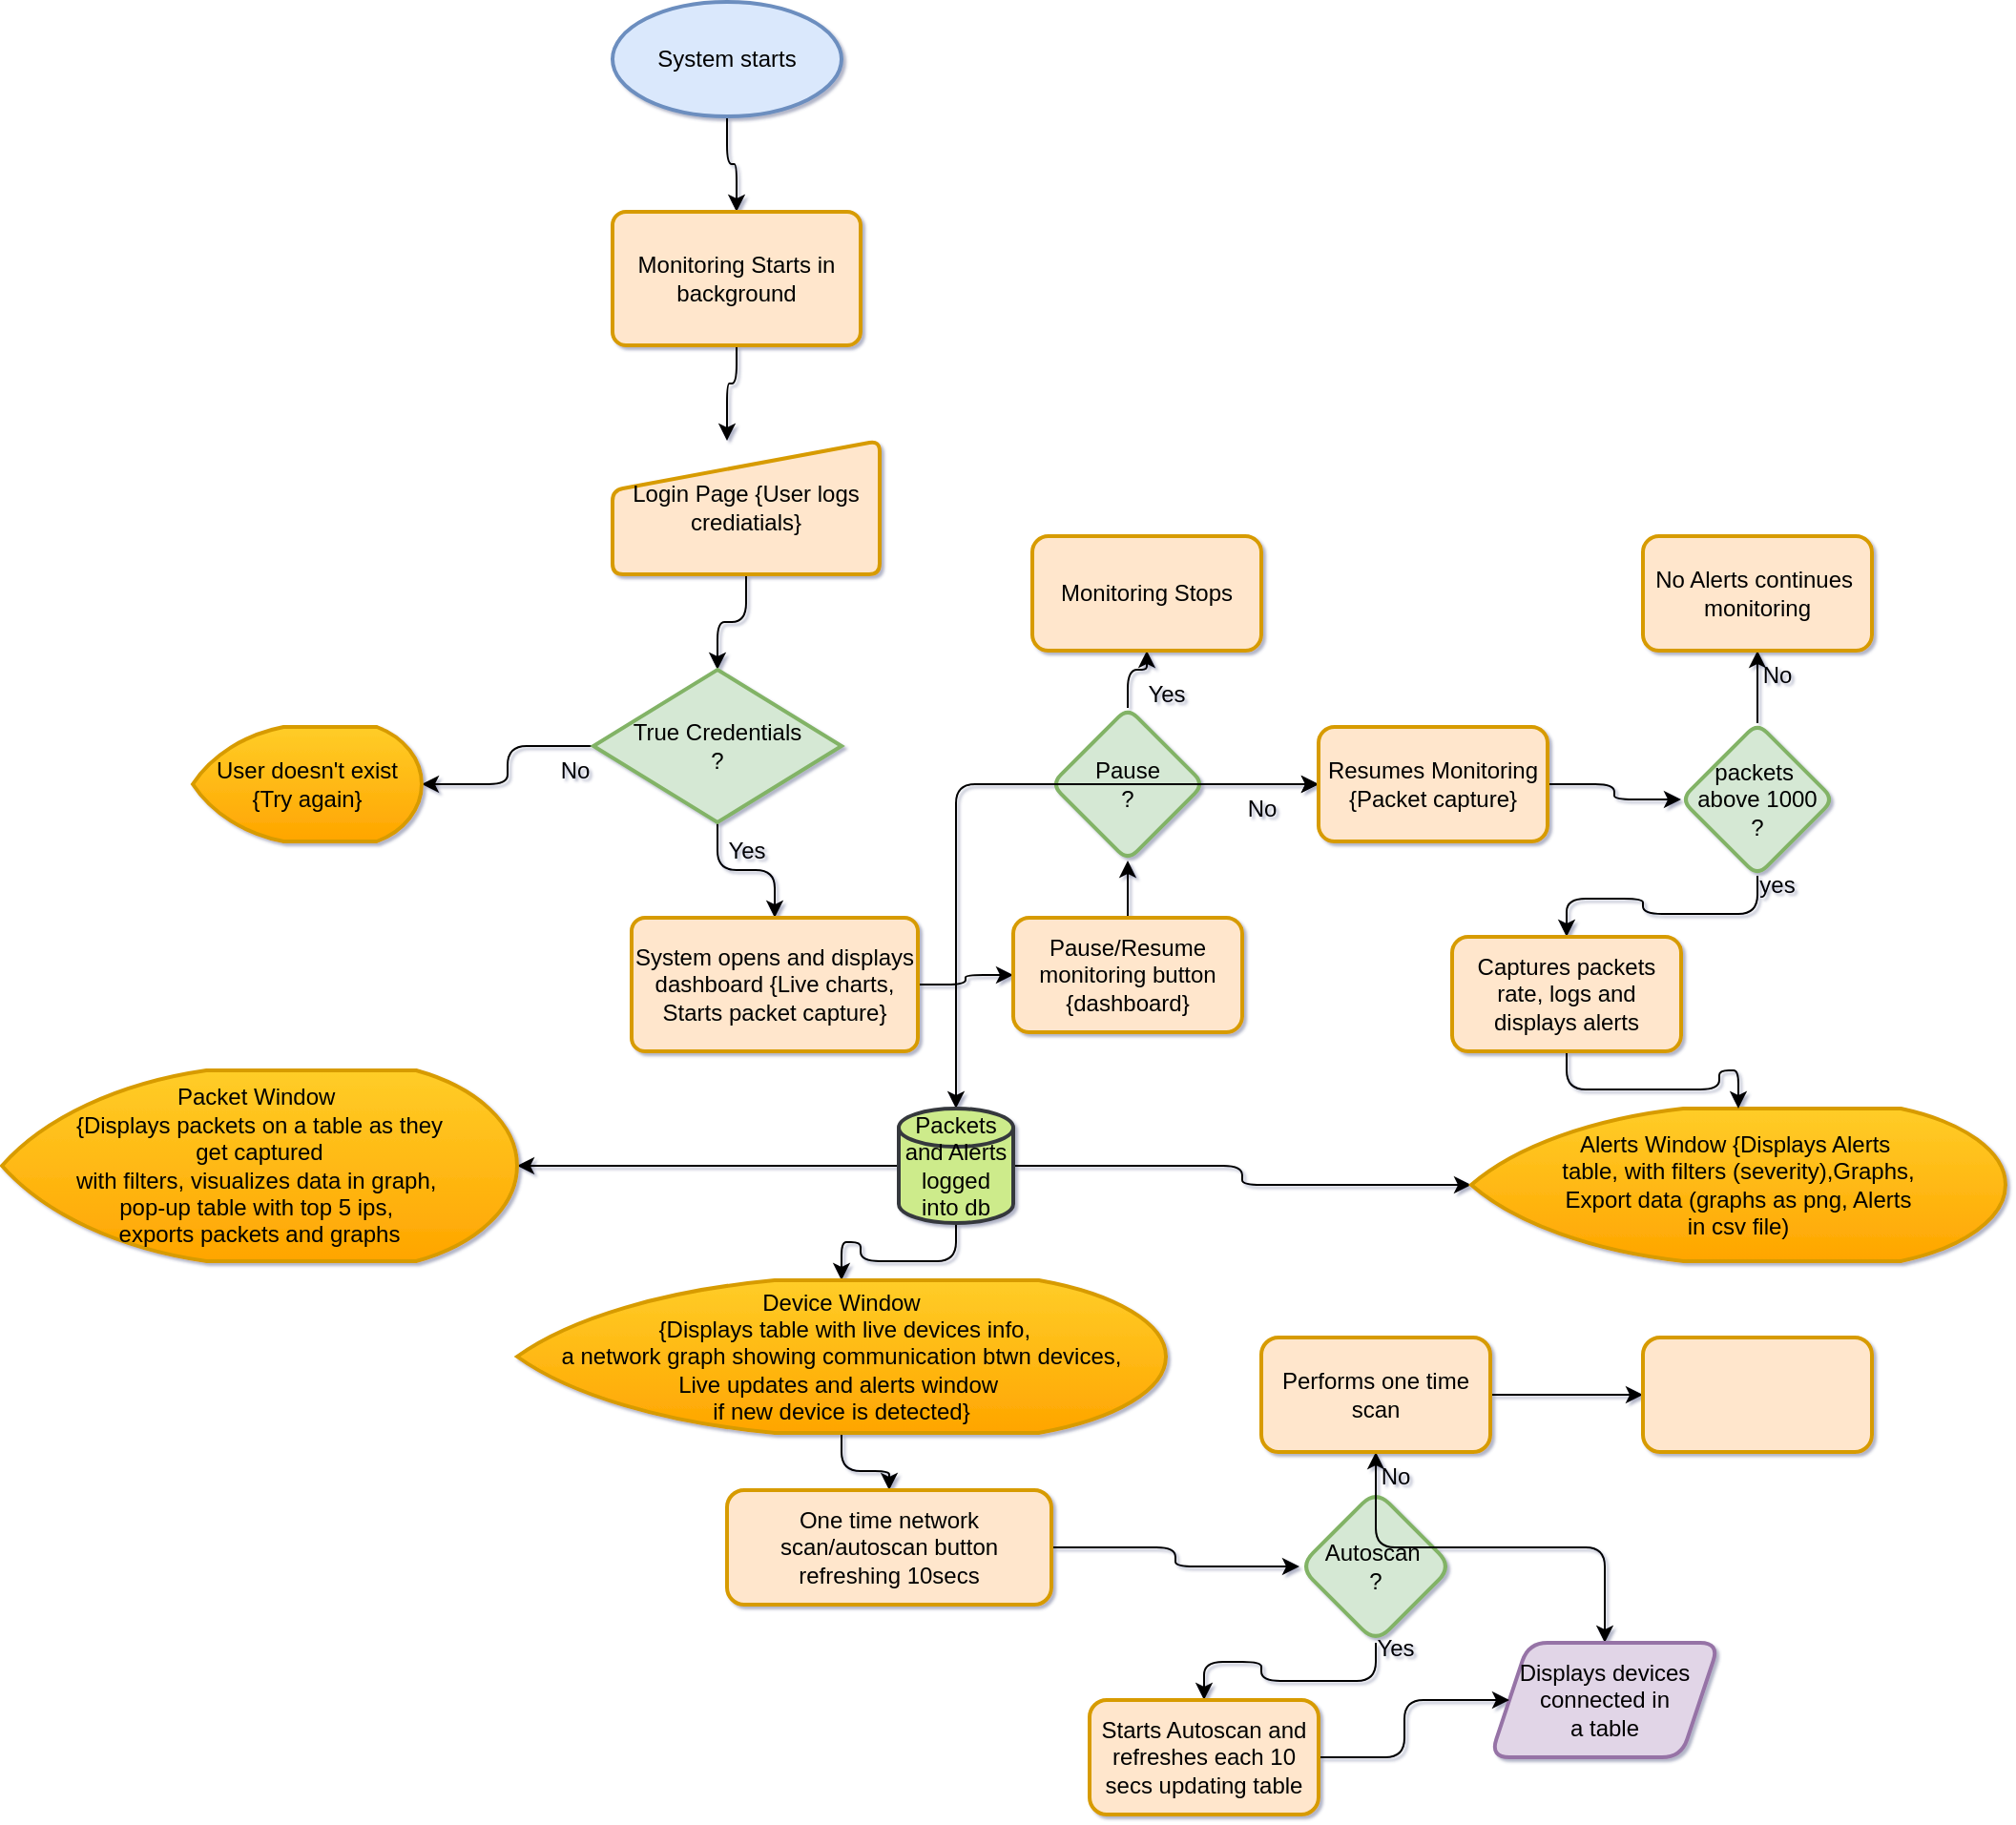 <mxfile version="26.1.3">
  <diagram name="Page-1" id="mZfDu2OdAP6P9Ze1jKG5">
    <mxGraphModel dx="1434" dy="820" grid="1" gridSize="10" guides="1" tooltips="1" connect="1" arrows="1" fold="1" page="1" pageScale="1" pageWidth="1169" pageHeight="827" background="#ffffff" math="0" shadow="1" adaptiveColors="auto">
      <root>
        <mxCell id="0" />
        <mxCell id="1" parent="0" />
        <mxCell id="j93ZyQIM0atcmIjquwag-22" value="" style="edgeStyle=orthogonalEdgeStyle;rounded=1;orthogonalLoop=1;jettySize=auto;html=1;" parent="1" source="j93ZyQIM0atcmIjquwag-2" target="j93ZyQIM0atcmIjquwag-6" edge="1">
          <mxGeometry relative="1" as="geometry" />
        </mxCell>
        <mxCell id="j93ZyQIM0atcmIjquwag-2" value="System starts" style="strokeWidth=2;html=1;shape=mxgraph.flowchart.start_1;whiteSpace=wrap;fillColor=#dae8fc;strokeColor=#6c8ebf;rounded=1;" parent="1" vertex="1">
          <mxGeometry x="370" y="20" width="120" height="60" as="geometry" />
        </mxCell>
        <mxCell id="j93ZyQIM0atcmIjquwag-23" value="" style="edgeStyle=orthogonalEdgeStyle;rounded=1;orthogonalLoop=1;jettySize=auto;html=1;" parent="1" source="j93ZyQIM0atcmIjquwag-6" target="j93ZyQIM0atcmIjquwag-9" edge="1">
          <mxGeometry relative="1" as="geometry">
            <Array as="points">
              <mxPoint x="435" y="220" />
              <mxPoint x="430" y="220" />
            </Array>
          </mxGeometry>
        </mxCell>
        <mxCell id="j93ZyQIM0atcmIjquwag-6" value="Monitoring Starts in background" style="rounded=1;whiteSpace=wrap;html=1;absoluteArcSize=1;arcSize=14;strokeWidth=2;fillColor=#ffe6cc;strokeColor=#d79b00;" parent="1" vertex="1">
          <mxGeometry x="370" y="130" width="130" height="70" as="geometry" />
        </mxCell>
        <mxCell id="j93ZyQIM0atcmIjquwag-24" value="" style="edgeStyle=orthogonalEdgeStyle;rounded=1;orthogonalLoop=1;jettySize=auto;html=1;" parent="1" source="j93ZyQIM0atcmIjquwag-9" target="j93ZyQIM0atcmIjquwag-11" edge="1">
          <mxGeometry relative="1" as="geometry" />
        </mxCell>
        <mxCell id="j93ZyQIM0atcmIjquwag-9" value="Login Page {User logs crediatials}" style="rounded=1;whiteSpace=wrap;html=1;absoluteArcSize=1;arcSize=11;strokeWidth=2;fillColor=#ffe6cc;strokeColor=#d79b00;shape=manualInput;size=26;" parent="1" vertex="1">
          <mxGeometry x="370" y="250" width="140" height="70" as="geometry" />
        </mxCell>
        <mxCell id="j93ZyQIM0atcmIjquwag-25" value="" style="edgeStyle=orthogonalEdgeStyle;rounded=1;orthogonalLoop=1;jettySize=auto;html=1;" parent="1" source="j93ZyQIM0atcmIjquwag-11" target="j93ZyQIM0atcmIjquwag-19" edge="1">
          <mxGeometry relative="1" as="geometry" />
        </mxCell>
        <mxCell id="j93ZyQIM0atcmIjquwag-28" value="" style="edgeStyle=orthogonalEdgeStyle;rounded=1;orthogonalLoop=1;jettySize=auto;html=1;" parent="1" source="j93ZyQIM0atcmIjquwag-11" target="j93ZyQIM0atcmIjquwag-27" edge="1">
          <mxGeometry relative="1" as="geometry" />
        </mxCell>
        <mxCell id="j93ZyQIM0atcmIjquwag-11" value="True Credentials&lt;div&gt;?&lt;/div&gt;" style="strokeWidth=2;html=1;shape=mxgraph.flowchart.decision;whiteSpace=wrap;fillColor=#d5e8d4;strokeColor=#82b366;rounded=1;" parent="1" vertex="1">
          <mxGeometry x="360" y="370" width="130" height="80" as="geometry" />
        </mxCell>
        <mxCell id="j93ZyQIM0atcmIjquwag-13" value="Yes" style="text;html=1;align=center;verticalAlign=middle;resizable=0;points=[];autosize=1;strokeColor=none;fillColor=none;rounded=1;" parent="1" vertex="1">
          <mxGeometry x="420" y="450" width="40" height="30" as="geometry" />
        </mxCell>
        <mxCell id="j93ZyQIM0atcmIjquwag-21" value="" style="edgeStyle=orthogonalEdgeStyle;rounded=1;orthogonalLoop=1;jettySize=auto;html=1;" parent="1" source="j93ZyQIM0atcmIjquwag-19" target="j93ZyQIM0atcmIjquwag-20" edge="1">
          <mxGeometry relative="1" as="geometry" />
        </mxCell>
        <mxCell id="j93ZyQIM0atcmIjquwag-19" value="System opens and displays dashboard {Live charts, Starts packet capture}" style="rounded=1;whiteSpace=wrap;html=1;absoluteArcSize=1;arcSize=14;strokeWidth=2;fillColor=#ffe6cc;strokeColor=#d79b00;" parent="1" vertex="1">
          <mxGeometry x="380" y="500" width="150" height="70" as="geometry" />
        </mxCell>
        <mxCell id="j93ZyQIM0atcmIjquwag-31" value="" style="edgeStyle=orthogonalEdgeStyle;rounded=1;orthogonalLoop=1;jettySize=auto;html=1;" parent="1" source="j93ZyQIM0atcmIjquwag-20" target="j93ZyQIM0atcmIjquwag-30" edge="1">
          <mxGeometry relative="1" as="geometry" />
        </mxCell>
        <mxCell id="j93ZyQIM0atcmIjquwag-20" value="Pause/Resume monitoring button {dashboard}" style="rounded=1;whiteSpace=wrap;html=1;fillColor=#ffe6cc;strokeColor=#d79b00;arcSize=14;strokeWidth=2;" parent="1" vertex="1">
          <mxGeometry x="580" y="500" width="120" height="60" as="geometry" />
        </mxCell>
        <mxCell id="j93ZyQIM0atcmIjquwag-27" value="User doesn&#39;t exist&lt;div&gt;{Try again}&lt;/div&gt;" style="shape=mxgraph.flowchart.display;whiteSpace=wrap;html=1;fixedSize=1;fillColor=#ffcd28;strokeColor=#d79b00;strokeWidth=2;rounded=1;gradientColor=#ffa500;" parent="1" vertex="1">
          <mxGeometry x="150" y="400" width="120" height="60" as="geometry" />
        </mxCell>
        <mxCell id="j93ZyQIM0atcmIjquwag-29" value="No" style="text;html=1;align=center;verticalAlign=middle;resizable=0;points=[];autosize=1;strokeColor=none;fillColor=none;rounded=1;" parent="1" vertex="1">
          <mxGeometry x="330" y="408" width="40" height="30" as="geometry" />
        </mxCell>
        <mxCell id="j93ZyQIM0atcmIjquwag-33" value="" style="edgeStyle=orthogonalEdgeStyle;rounded=1;orthogonalLoop=1;jettySize=auto;html=1;" parent="1" source="j93ZyQIM0atcmIjquwag-30" target="j93ZyQIM0atcmIjquwag-32" edge="1">
          <mxGeometry relative="1" as="geometry" />
        </mxCell>
        <mxCell id="j93ZyQIM0atcmIjquwag-36" value="" style="edgeStyle=orthogonalEdgeStyle;rounded=1;orthogonalLoop=1;jettySize=auto;html=1;" parent="1" source="j93ZyQIM0atcmIjquwag-30" target="j93ZyQIM0atcmIjquwag-35" edge="1">
          <mxGeometry relative="1" as="geometry" />
        </mxCell>
        <mxCell id="j93ZyQIM0atcmIjquwag-38" value="" style="edgeStyle=orthogonalEdgeStyle;rounded=1;orthogonalLoop=1;jettySize=auto;html=1;" parent="1" source="j93ZyQIM0atcmIjquwag-30" target="j93ZyQIM0atcmIjquwag-35" edge="1">
          <mxGeometry relative="1" as="geometry" />
        </mxCell>
        <mxCell id="j93ZyQIM0atcmIjquwag-30" value="Pause&lt;div&gt;?&lt;/div&gt;" style="rhombus;whiteSpace=wrap;html=1;fillColor=#d5e8d4;strokeColor=#82b366;rounded=1;arcSize=14;strokeWidth=2;" parent="1" vertex="1">
          <mxGeometry x="600" y="390" width="80" height="80" as="geometry" />
        </mxCell>
        <mxCell id="j93ZyQIM0atcmIjquwag-32" value="Monitoring Stops" style="whiteSpace=wrap;html=1;fillColor=#ffe6cc;strokeColor=#d79b00;rounded=1;arcSize=14;strokeWidth=2;" parent="1" vertex="1">
          <mxGeometry x="590" y="300" width="120" height="60" as="geometry" />
        </mxCell>
        <mxCell id="j93ZyQIM0atcmIjquwag-34" value="Yes" style="text;html=1;align=center;verticalAlign=middle;resizable=0;points=[];autosize=1;strokeColor=none;fillColor=none;rounded=1;" parent="1" vertex="1">
          <mxGeometry x="640" y="368" width="40" height="30" as="geometry" />
        </mxCell>
        <mxCell id="j93ZyQIM0atcmIjquwag-41" value="" style="edgeStyle=orthogonalEdgeStyle;rounded=1;orthogonalLoop=1;jettySize=auto;html=1;" parent="1" source="j93ZyQIM0atcmIjquwag-35" target="j93ZyQIM0atcmIjquwag-40" edge="1">
          <mxGeometry relative="1" as="geometry" />
        </mxCell>
        <mxCell id="j93ZyQIM0atcmIjquwag-52" value="" style="edgeStyle=orthogonalEdgeStyle;rounded=1;orthogonalLoop=1;jettySize=auto;html=1;" parent="1" source="j93ZyQIM0atcmIjquwag-35" target="j93ZyQIM0atcmIjquwag-51" edge="1">
          <mxGeometry relative="1" as="geometry" />
        </mxCell>
        <mxCell id="j93ZyQIM0atcmIjquwag-35" value="Resumes Monitoring&lt;div&gt;{Packet capture}&lt;/div&gt;" style="whiteSpace=wrap;html=1;fillColor=#ffe6cc;strokeColor=#d79b00;rounded=1;arcSize=14;strokeWidth=2;" parent="1" vertex="1">
          <mxGeometry x="740" y="400" width="120" height="60" as="geometry" />
        </mxCell>
        <mxCell id="j93ZyQIM0atcmIjquwag-39" value="No" style="text;html=1;align=center;verticalAlign=middle;resizable=0;points=[];autosize=1;strokeColor=none;fillColor=none;rounded=1;" parent="1" vertex="1">
          <mxGeometry x="690" y="428" width="40" height="30" as="geometry" />
        </mxCell>
        <mxCell id="j93ZyQIM0atcmIjquwag-48" value="" style="edgeStyle=orthogonalEdgeStyle;rounded=1;orthogonalLoop=1;jettySize=auto;html=1;" parent="1" source="j93ZyQIM0atcmIjquwag-40" edge="1">
          <mxGeometry relative="1" as="geometry">
            <mxPoint x="320" y="630" as="targetPoint" />
          </mxGeometry>
        </mxCell>
        <mxCell id="j93ZyQIM0atcmIjquwag-50" value="" style="edgeStyle=orthogonalEdgeStyle;rounded=1;orthogonalLoop=1;jettySize=auto;html=1;" parent="1" source="j93ZyQIM0atcmIjquwag-40" target="j93ZyQIM0atcmIjquwag-49" edge="1">
          <mxGeometry relative="1" as="geometry" />
        </mxCell>
        <mxCell id="RZd6v6jU7zZwrwbBFV0q-2" value="" style="edgeStyle=orthogonalEdgeStyle;rounded=1;orthogonalLoop=1;jettySize=auto;html=1;" edge="1" parent="1" source="j93ZyQIM0atcmIjquwag-40" target="RZd6v6jU7zZwrwbBFV0q-1">
          <mxGeometry relative="1" as="geometry" />
        </mxCell>
        <mxCell id="j93ZyQIM0atcmIjquwag-40" value="Packets and Alerts logged into db" style="strokeWidth=2;html=1;shape=mxgraph.flowchart.database;whiteSpace=wrap;fillColor=#cdeb8b;strokeColor=#36393d;rounded=1;" parent="1" vertex="1">
          <mxGeometry x="520" y="600" width="60" height="60" as="geometry" />
        </mxCell>
        <mxCell id="j93ZyQIM0atcmIjquwag-49" value="Alerts Window&amp;nbsp;&lt;span style=&quot;background-color: transparent; color: light-dark(rgb(0, 0, 0), rgb(255, 255, 255));&quot;&gt;{Displays Alerts&amp;nbsp;&lt;/span&gt;&lt;div&gt;table, with filters (severity),Graphs,&lt;/div&gt;&lt;div&gt;Export data (graphs as png, Alerts&lt;/div&gt;&lt;div&gt;in csv file)&lt;/div&gt;" style="shape=mxgraph.flowchart.display;whiteSpace=wrap;html=1;fixedSize=1;fillColor=#ffcd28;strokeColor=#d79b00;strokeWidth=2;rounded=1;gradientColor=#ffa500;" parent="1" vertex="1">
          <mxGeometry x="820" y="600" width="280" height="80" as="geometry" />
        </mxCell>
        <mxCell id="j93ZyQIM0atcmIjquwag-54" value="" style="edgeStyle=orthogonalEdgeStyle;rounded=1;orthogonalLoop=1;jettySize=auto;html=1;" parent="1" source="j93ZyQIM0atcmIjquwag-51" target="j93ZyQIM0atcmIjquwag-53" edge="1">
          <mxGeometry relative="1" as="geometry" />
        </mxCell>
        <mxCell id="RZd6v6jU7zZwrwbBFV0q-5" value="" style="edgeStyle=orthogonalEdgeStyle;rounded=1;orthogonalLoop=1;jettySize=auto;html=1;" edge="1" parent="1" source="j93ZyQIM0atcmIjquwag-51" target="RZd6v6jU7zZwrwbBFV0q-4">
          <mxGeometry relative="1" as="geometry" />
        </mxCell>
        <mxCell id="j93ZyQIM0atcmIjquwag-51" value="packets&amp;nbsp;&lt;div&gt;above 1000&lt;/div&gt;&lt;div&gt;?&lt;/div&gt;" style="rhombus;whiteSpace=wrap;html=1;fillColor=#d5e8d4;strokeColor=#82b366;rounded=1;arcSize=14;strokeWidth=2;" parent="1" vertex="1">
          <mxGeometry x="930" y="398" width="80" height="80" as="geometry" />
        </mxCell>
        <mxCell id="j93ZyQIM0atcmIjquwag-61" value="" style="edgeStyle=orthogonalEdgeStyle;rounded=1;orthogonalLoop=1;jettySize=auto;html=1;" parent="1" source="j93ZyQIM0atcmIjquwag-53" target="j93ZyQIM0atcmIjquwag-49" edge="1">
          <mxGeometry relative="1" as="geometry" />
        </mxCell>
        <mxCell id="j93ZyQIM0atcmIjquwag-53" value="Captures packets rate, logs and displays alerts" style="whiteSpace=wrap;html=1;fillColor=#ffe6cc;strokeColor=#d79b00;rounded=1;arcSize=14;strokeWidth=2;" parent="1" vertex="1">
          <mxGeometry x="810" y="510" width="120" height="60" as="geometry" />
        </mxCell>
        <mxCell id="j93ZyQIM0atcmIjquwag-55" value="yes" style="text;html=1;align=center;verticalAlign=middle;resizable=0;points=[];autosize=1;strokeColor=none;fillColor=none;rounded=1;" parent="1" vertex="1">
          <mxGeometry x="960" y="468" width="40" height="30" as="geometry" />
        </mxCell>
        <mxCell id="RZd6v6jU7zZwrwbBFV0q-10" value="" style="edgeStyle=orthogonalEdgeStyle;rounded=1;orthogonalLoop=1;jettySize=auto;html=1;" edge="1" parent="1" source="RZd6v6jU7zZwrwbBFV0q-1" target="RZd6v6jU7zZwrwbBFV0q-9">
          <mxGeometry relative="1" as="geometry" />
        </mxCell>
        <mxCell id="RZd6v6jU7zZwrwbBFV0q-1" value="Device Window&lt;div&gt;&amp;nbsp;{Displays table with live devices info,&lt;div&gt;a network graph showing communication btwn devices,&lt;/div&gt;&lt;div&gt;Live updates and alerts window&amp;nbsp;&lt;/div&gt;&lt;div&gt;if new device is detected}&lt;/div&gt;&lt;/div&gt;" style="shape=mxgraph.flowchart.display;whiteSpace=wrap;html=1;fixedSize=1;fillColor=#ffcd28;strokeColor=#d79b00;strokeWidth=2;rounded=1;gradientColor=#ffa500;" vertex="1" parent="1">
          <mxGeometry x="320" y="690" width="340" height="80" as="geometry" />
        </mxCell>
        <mxCell id="RZd6v6jU7zZwrwbBFV0q-4" value="No Alerts continues&amp;nbsp;&lt;div&gt;monitoring&lt;/div&gt;" style="rounded=1;whiteSpace=wrap;html=1;fillColor=#ffe6cc;strokeColor=#d79b00;arcSize=14;strokeWidth=2;" vertex="1" parent="1">
          <mxGeometry x="910" y="300" width="120" height="60" as="geometry" />
        </mxCell>
        <mxCell id="RZd6v6jU7zZwrwbBFV0q-6" value="No" style="text;html=1;align=center;verticalAlign=middle;resizable=0;points=[];autosize=1;strokeColor=none;fillColor=none;rounded=1;" vertex="1" parent="1">
          <mxGeometry x="960" y="358" width="40" height="30" as="geometry" />
        </mxCell>
        <mxCell id="RZd6v6jU7zZwrwbBFV0q-13" value="" style="edgeStyle=orthogonalEdgeStyle;rounded=1;orthogonalLoop=1;jettySize=auto;html=1;" edge="1" parent="1" source="RZd6v6jU7zZwrwbBFV0q-9" target="RZd6v6jU7zZwrwbBFV0q-12">
          <mxGeometry relative="1" as="geometry" />
        </mxCell>
        <mxCell id="RZd6v6jU7zZwrwbBFV0q-9" value="One time network scan/autoscan button&lt;div&gt;refreshing 10secs&lt;/div&gt;" style="rounded=1;whiteSpace=wrap;html=1;fillColor=#ffe6cc;strokeColor=#d79b00;strokeWidth=2;" vertex="1" parent="1">
          <mxGeometry x="430" y="800" width="170" height="60" as="geometry" />
        </mxCell>
        <mxCell id="RZd6v6jU7zZwrwbBFV0q-16" value="" style="edgeStyle=orthogonalEdgeStyle;rounded=1;orthogonalLoop=1;jettySize=auto;html=1;" edge="1" parent="1" source="RZd6v6jU7zZwrwbBFV0q-12" target="RZd6v6jU7zZwrwbBFV0q-15">
          <mxGeometry relative="1" as="geometry" />
        </mxCell>
        <mxCell id="RZd6v6jU7zZwrwbBFV0q-21" value="" style="edgeStyle=orthogonalEdgeStyle;rounded=1;orthogonalLoop=1;jettySize=auto;html=1;" edge="1" parent="1" source="RZd6v6jU7zZwrwbBFV0q-12" target="RZd6v6jU7zZwrwbBFV0q-20">
          <mxGeometry relative="1" as="geometry" />
        </mxCell>
        <mxCell id="RZd6v6jU7zZwrwbBFV0q-12" value="Autoscan&amp;nbsp;&lt;div&gt;?&lt;/div&gt;" style="rhombus;whiteSpace=wrap;html=1;fillColor=#d5e8d4;strokeColor=#82b366;rounded=1;strokeWidth=2;" vertex="1" parent="1">
          <mxGeometry x="730" y="800" width="80" height="80" as="geometry" />
        </mxCell>
        <mxCell id="RZd6v6jU7zZwrwbBFV0q-19" value="" style="edgeStyle=orthogonalEdgeStyle;rounded=1;orthogonalLoop=1;jettySize=auto;html=1;" edge="1" parent="1" source="RZd6v6jU7zZwrwbBFV0q-15" target="RZd6v6jU7zZwrwbBFV0q-18">
          <mxGeometry relative="1" as="geometry" />
        </mxCell>
        <mxCell id="RZd6v6jU7zZwrwbBFV0q-30" value="" style="edgeStyle=orthogonalEdgeStyle;rounded=1;orthogonalLoop=1;jettySize=auto;html=1;" edge="1" parent="1" source="RZd6v6jU7zZwrwbBFV0q-15" target="RZd6v6jU7zZwrwbBFV0q-29">
          <mxGeometry relative="1" as="geometry" />
        </mxCell>
        <mxCell id="RZd6v6jU7zZwrwbBFV0q-15" value="Performs one time scan" style="rounded=1;whiteSpace=wrap;html=1;fillColor=#ffe6cc;strokeColor=#d79b00;strokeWidth=2;" vertex="1" parent="1">
          <mxGeometry x="710" y="720" width="120" height="60" as="geometry" />
        </mxCell>
        <mxCell id="RZd6v6jU7zZwrwbBFV0q-17" value="No" style="text;html=1;align=center;verticalAlign=middle;resizable=0;points=[];autosize=1;strokeColor=none;fillColor=none;rounded=1;" vertex="1" parent="1">
          <mxGeometry x="760" y="778" width="40" height="30" as="geometry" />
        </mxCell>
        <mxCell id="RZd6v6jU7zZwrwbBFV0q-18" value="Displays devices&lt;div&gt;connected in&lt;/div&gt;&lt;div&gt;a table&lt;/div&gt;" style="shape=parallelogram;perimeter=parallelogramPerimeter;whiteSpace=wrap;html=1;fixedSize=1;fillColor=#e1d5e7;strokeColor=#9673a6;rounded=1;strokeWidth=2;" vertex="1" parent="1">
          <mxGeometry x="830" y="880" width="120" height="60" as="geometry" />
        </mxCell>
        <mxCell id="RZd6v6jU7zZwrwbBFV0q-27" value="" style="edgeStyle=orthogonalEdgeStyle;rounded=1;orthogonalLoop=1;jettySize=auto;html=1;" edge="1" parent="1" source="RZd6v6jU7zZwrwbBFV0q-20" target="RZd6v6jU7zZwrwbBFV0q-18">
          <mxGeometry relative="1" as="geometry" />
        </mxCell>
        <mxCell id="RZd6v6jU7zZwrwbBFV0q-20" value="Starts Autoscan and refreshes each 10 secs updating table" style="rounded=1;whiteSpace=wrap;html=1;fillColor=#ffe6cc;strokeColor=#d79b00;strokeWidth=2;" vertex="1" parent="1">
          <mxGeometry x="620" y="910" width="120" height="60" as="geometry" />
        </mxCell>
        <mxCell id="RZd6v6jU7zZwrwbBFV0q-22" value="Yes" style="text;html=1;align=center;verticalAlign=middle;resizable=0;points=[];autosize=1;strokeColor=none;fillColor=none;rounded=1;" vertex="1" parent="1">
          <mxGeometry x="760" y="868" width="40" height="30" as="geometry" />
        </mxCell>
        <mxCell id="RZd6v6jU7zZwrwbBFV0q-29" value="" style="whiteSpace=wrap;html=1;fillColor=#ffe6cc;strokeColor=#d79b00;rounded=1;strokeWidth=2;" vertex="1" parent="1">
          <mxGeometry x="910" y="720" width="120" height="60" as="geometry" />
        </mxCell>
        <mxCell id="RZd6v6jU7zZwrwbBFV0q-37" value="Packet Window&amp;nbsp;&lt;div&gt;{Displays packets on a table as they&lt;/div&gt;&lt;div&gt;&amp;nbsp;get captured&amp;nbsp;&lt;/div&gt;&lt;div&gt;with filters, visualizes data in graph,&amp;nbsp;&lt;/div&gt;&lt;div&gt;pop-up table with top 5 ips,&amp;nbsp;&lt;/div&gt;&lt;div&gt;exports packets and graphs&lt;/div&gt;" style="strokeWidth=2;html=1;shape=mxgraph.flowchart.display;whiteSpace=wrap;rounded=1;fillColor=#ffcd28;strokeColor=#d79b00;gradientColor=#ffa500;" vertex="1" parent="1">
          <mxGeometry x="50" y="580" width="270" height="100" as="geometry" />
        </mxCell>
      </root>
    </mxGraphModel>
  </diagram>
</mxfile>
